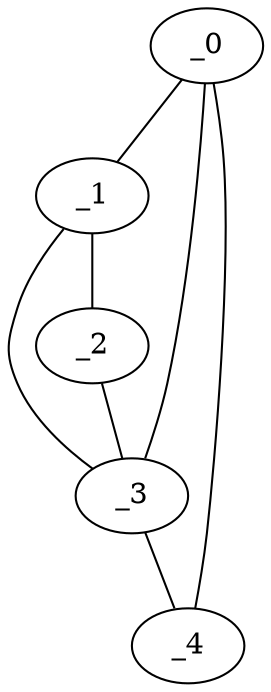 graph "obj2__40.gxl" {
	_0	 [x=49,
		y=9];
	_1	 [x=54,
		y=2];
	_0 -- _1	 [valence=1];
	_3	 [x=61,
		y=10];
	_0 -- _3	 [valence=2];
	_4	 [x=69,
		y=69];
	_0 -- _4	 [valence=1];
	_2	 [x=58,
		y=2];
	_1 -- _2	 [valence=1];
	_1 -- _3	 [valence=2];
	_2 -- _3	 [valence=1];
	_3 -- _4	 [valence=1];
}
